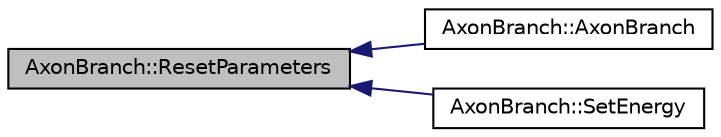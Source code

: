 digraph "AxonBranch::ResetParameters"
{
  edge [fontname="Helvetica",fontsize="10",labelfontname="Helvetica",labelfontsize="10"];
  node [fontname="Helvetica",fontsize="10",shape=record];
  rankdir="LR";
  Node1 [label="AxonBranch::ResetParameters",height=0.2,width=0.4,color="black", fillcolor="grey75", style="filled", fontcolor="black"];
  Node1 -> Node2 [dir="back",color="midnightblue",fontsize="10",style="solid",fontname="Helvetica"];
  Node2 [label="AxonBranch::AxonBranch",height=0.2,width=0.4,color="black", fillcolor="white", style="filled",URL="$class_axon_branch.html#ad1bbea0330d04b38b2402eb1be3a2c04"];
  Node1 -> Node3 [dir="back",color="midnightblue",fontsize="10",style="solid",fontname="Helvetica"];
  Node3 [label="AxonBranch::SetEnergy",height=0.2,width=0.4,color="black", fillcolor="white", style="filled",URL="$class_axon_branch.html#a7e399c30428f1bd9e610d58a84f94539"];
}
